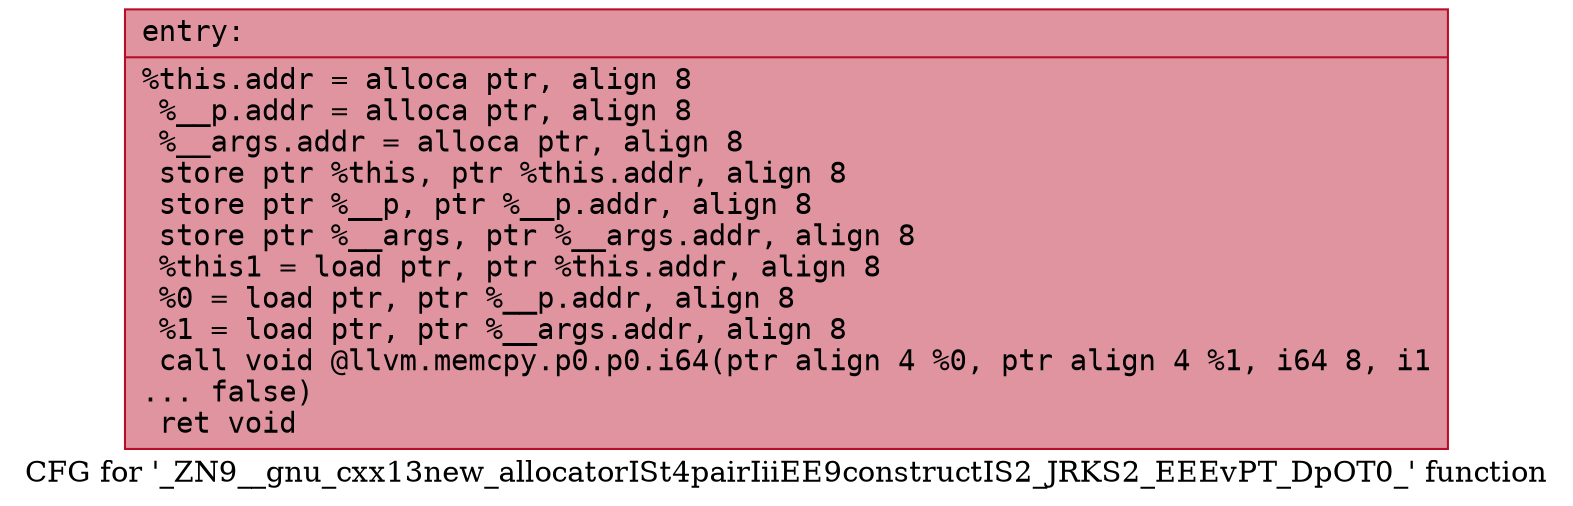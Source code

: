 digraph "CFG for '_ZN9__gnu_cxx13new_allocatorISt4pairIiiEE9constructIS2_JRKS2_EEEvPT_DpOT0_' function" {
	label="CFG for '_ZN9__gnu_cxx13new_allocatorISt4pairIiiEE9constructIS2_JRKS2_EEEvPT_DpOT0_' function";

	Node0x55c954f4ea90 [shape=record,color="#b70d28ff", style=filled, fillcolor="#b70d2870" fontname="Courier",label="{entry:\l|  %this.addr = alloca ptr, align 8\l  %__p.addr = alloca ptr, align 8\l  %__args.addr = alloca ptr, align 8\l  store ptr %this, ptr %this.addr, align 8\l  store ptr %__p, ptr %__p.addr, align 8\l  store ptr %__args, ptr %__args.addr, align 8\l  %this1 = load ptr, ptr %this.addr, align 8\l  %0 = load ptr, ptr %__p.addr, align 8\l  %1 = load ptr, ptr %__args.addr, align 8\l  call void @llvm.memcpy.p0.p0.i64(ptr align 4 %0, ptr align 4 %1, i64 8, i1\l... false)\l  ret void\l}"];
}
